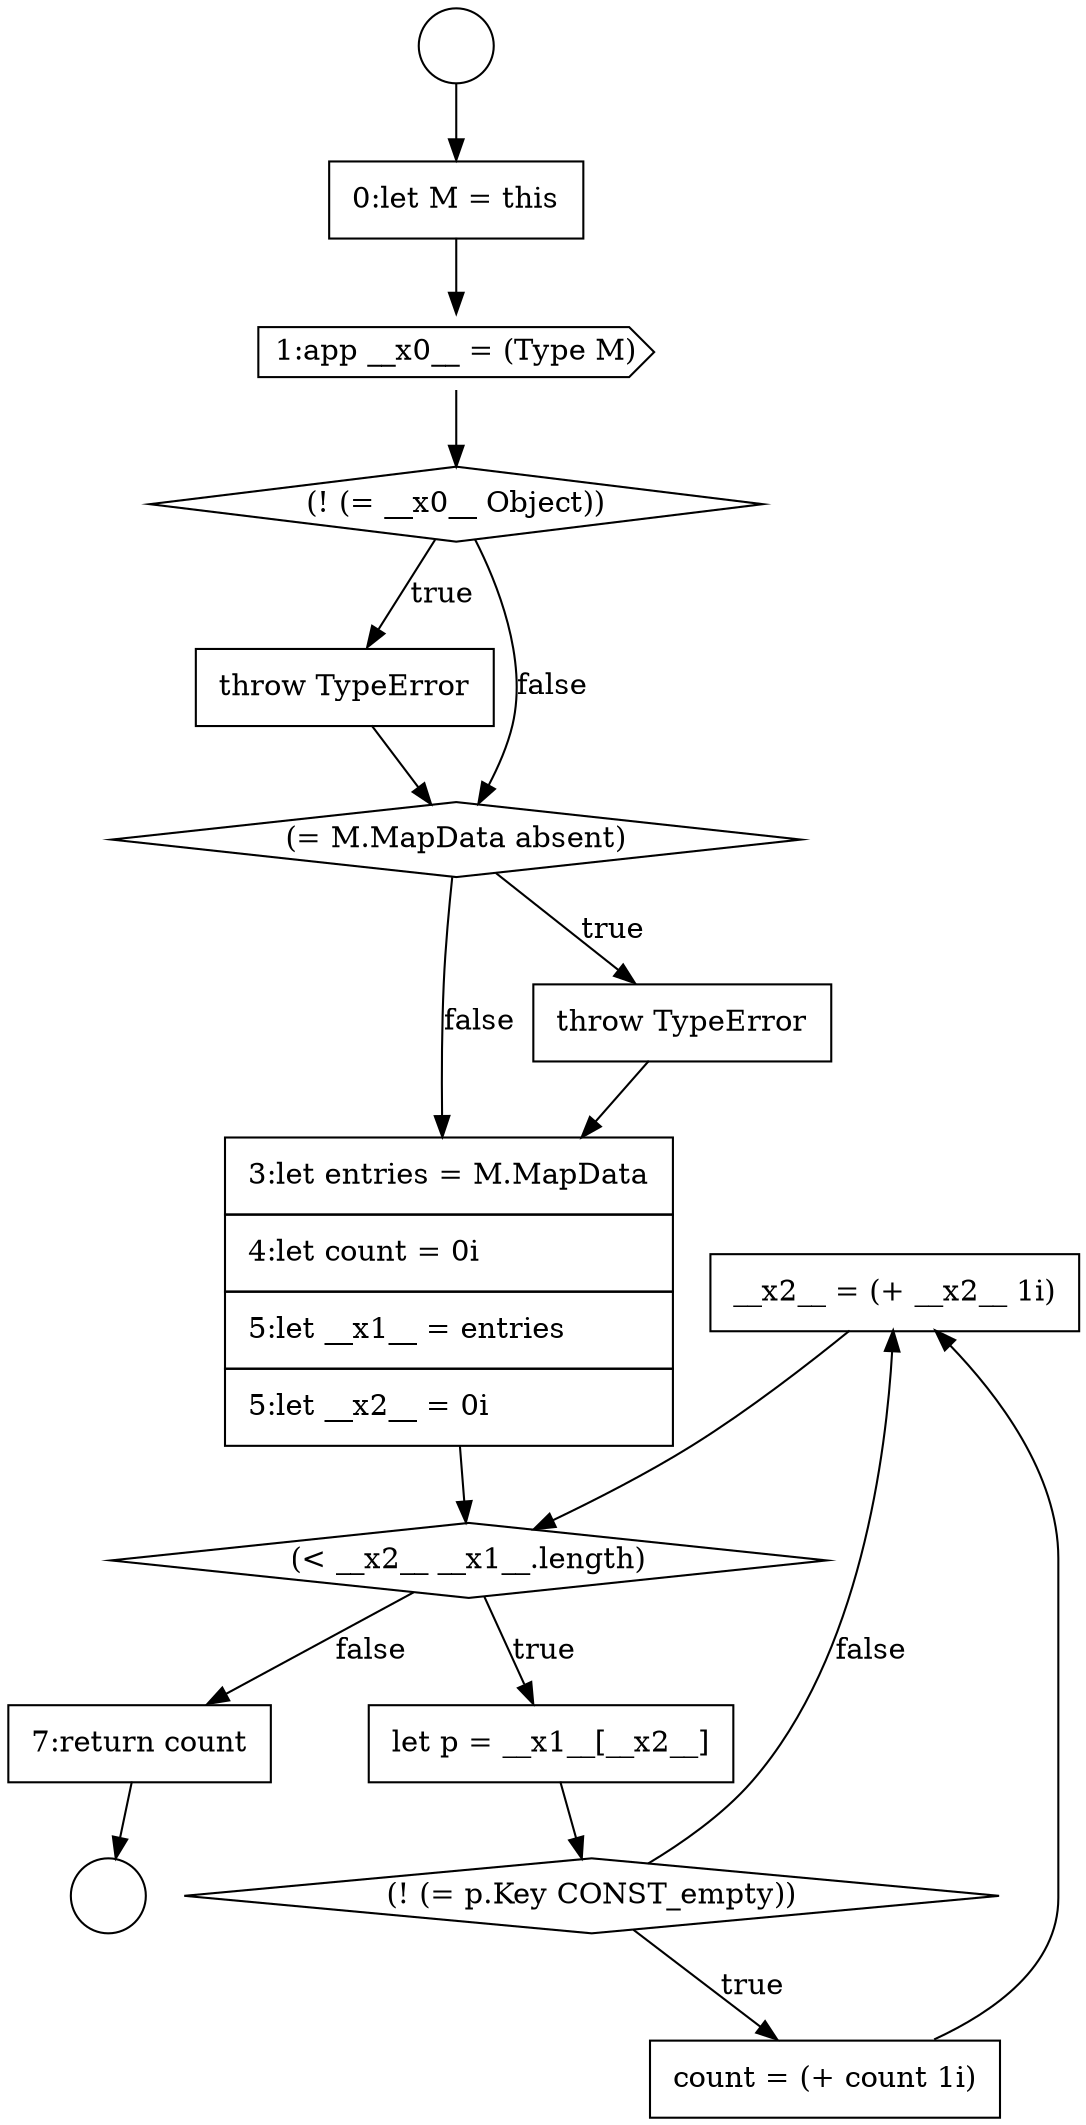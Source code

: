 digraph {
  node14765 [shape=none, margin=0, label=<<font color="black">
    <table border="0" cellborder="1" cellspacing="0" cellpadding="10">
      <tr><td align="left">__x2__ = (+ __x2__ 1i)</td></tr>
    </table>
  </font>> color="black" fillcolor="white" style=filled]
  node14754 [shape=none, margin=0, label=<<font color="black">
    <table border="0" cellborder="1" cellspacing="0" cellpadding="10">
      <tr><td align="left">0:let M = this</td></tr>
    </table>
  </font>> color="black" fillcolor="white" style=filled]
  node14758 [shape=diamond, label=<<font color="black">(= M.MapData absent)</font>> color="black" fillcolor="white" style=filled]
  node14761 [shape=diamond, label=<<font color="black">(&lt; __x2__ __x1__.length)</font>> color="black" fillcolor="white" style=filled]
  node14766 [shape=none, margin=0, label=<<font color="black">
    <table border="0" cellborder="1" cellspacing="0" cellpadding="10">
      <tr><td align="left">7:return count</td></tr>
    </table>
  </font>> color="black" fillcolor="white" style=filled]
  node14753 [shape=circle label=" " color="black" fillcolor="white" style=filled]
  node14752 [shape=circle label=" " color="black" fillcolor="white" style=filled]
  node14757 [shape=none, margin=0, label=<<font color="black">
    <table border="0" cellborder="1" cellspacing="0" cellpadding="10">
      <tr><td align="left">throw TypeError</td></tr>
    </table>
  </font>> color="black" fillcolor="white" style=filled]
  node14762 [shape=none, margin=0, label=<<font color="black">
    <table border="0" cellborder="1" cellspacing="0" cellpadding="10">
      <tr><td align="left">let p = __x1__[__x2__]</td></tr>
    </table>
  </font>> color="black" fillcolor="white" style=filled]
  node14760 [shape=none, margin=0, label=<<font color="black">
    <table border="0" cellborder="1" cellspacing="0" cellpadding="10">
      <tr><td align="left">3:let entries = M.MapData</td></tr>
      <tr><td align="left">4:let count = 0i</td></tr>
      <tr><td align="left">5:let __x1__ = entries</td></tr>
      <tr><td align="left">5:let __x2__ = 0i</td></tr>
    </table>
  </font>> color="black" fillcolor="white" style=filled]
  node14756 [shape=diamond, label=<<font color="black">(! (= __x0__ Object))</font>> color="black" fillcolor="white" style=filled]
  node14763 [shape=diamond, label=<<font color="black">(! (= p.Key CONST_empty))</font>> color="black" fillcolor="white" style=filled]
  node14755 [shape=cds, label=<<font color="black">1:app __x0__ = (Type M)</font>> color="black" fillcolor="white" style=filled]
  node14764 [shape=none, margin=0, label=<<font color="black">
    <table border="0" cellborder="1" cellspacing="0" cellpadding="10">
      <tr><td align="left">count = (+ count 1i)</td></tr>
    </table>
  </font>> color="black" fillcolor="white" style=filled]
  node14759 [shape=none, margin=0, label=<<font color="black">
    <table border="0" cellborder="1" cellspacing="0" cellpadding="10">
      <tr><td align="left">throw TypeError</td></tr>
    </table>
  </font>> color="black" fillcolor="white" style=filled]
  node14755 -> node14756 [ color="black"]
  node14764 -> node14765 [ color="black"]
  node14754 -> node14755 [ color="black"]
  node14763 -> node14764 [label=<<font color="black">true</font>> color="black"]
  node14763 -> node14765 [label=<<font color="black">false</font>> color="black"]
  node14761 -> node14762 [label=<<font color="black">true</font>> color="black"]
  node14761 -> node14766 [label=<<font color="black">false</font>> color="black"]
  node14757 -> node14758 [ color="black"]
  node14760 -> node14761 [ color="black"]
  node14765 -> node14761 [ color="black"]
  node14756 -> node14757 [label=<<font color="black">true</font>> color="black"]
  node14756 -> node14758 [label=<<font color="black">false</font>> color="black"]
  node14759 -> node14760 [ color="black"]
  node14762 -> node14763 [ color="black"]
  node14758 -> node14759 [label=<<font color="black">true</font>> color="black"]
  node14758 -> node14760 [label=<<font color="black">false</font>> color="black"]
  node14766 -> node14753 [ color="black"]
  node14752 -> node14754 [ color="black"]
}
